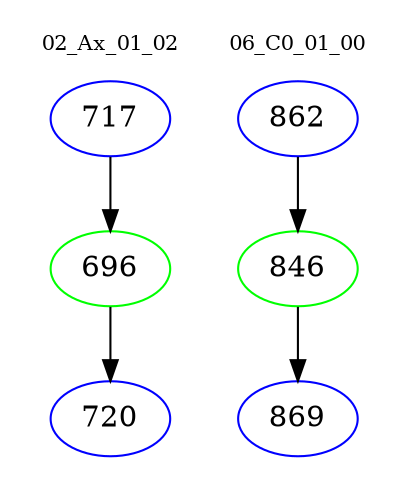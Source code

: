 digraph{
subgraph cluster_0 {
color = white
label = "02_Ax_01_02";
fontsize=10;
T0_717 [label="717", color="blue"]
T0_717 -> T0_696 [color="black"]
T0_696 [label="696", color="green"]
T0_696 -> T0_720 [color="black"]
T0_720 [label="720", color="blue"]
}
subgraph cluster_1 {
color = white
label = "06_C0_01_00";
fontsize=10;
T1_862 [label="862", color="blue"]
T1_862 -> T1_846 [color="black"]
T1_846 [label="846", color="green"]
T1_846 -> T1_869 [color="black"]
T1_869 [label="869", color="blue"]
}
}

